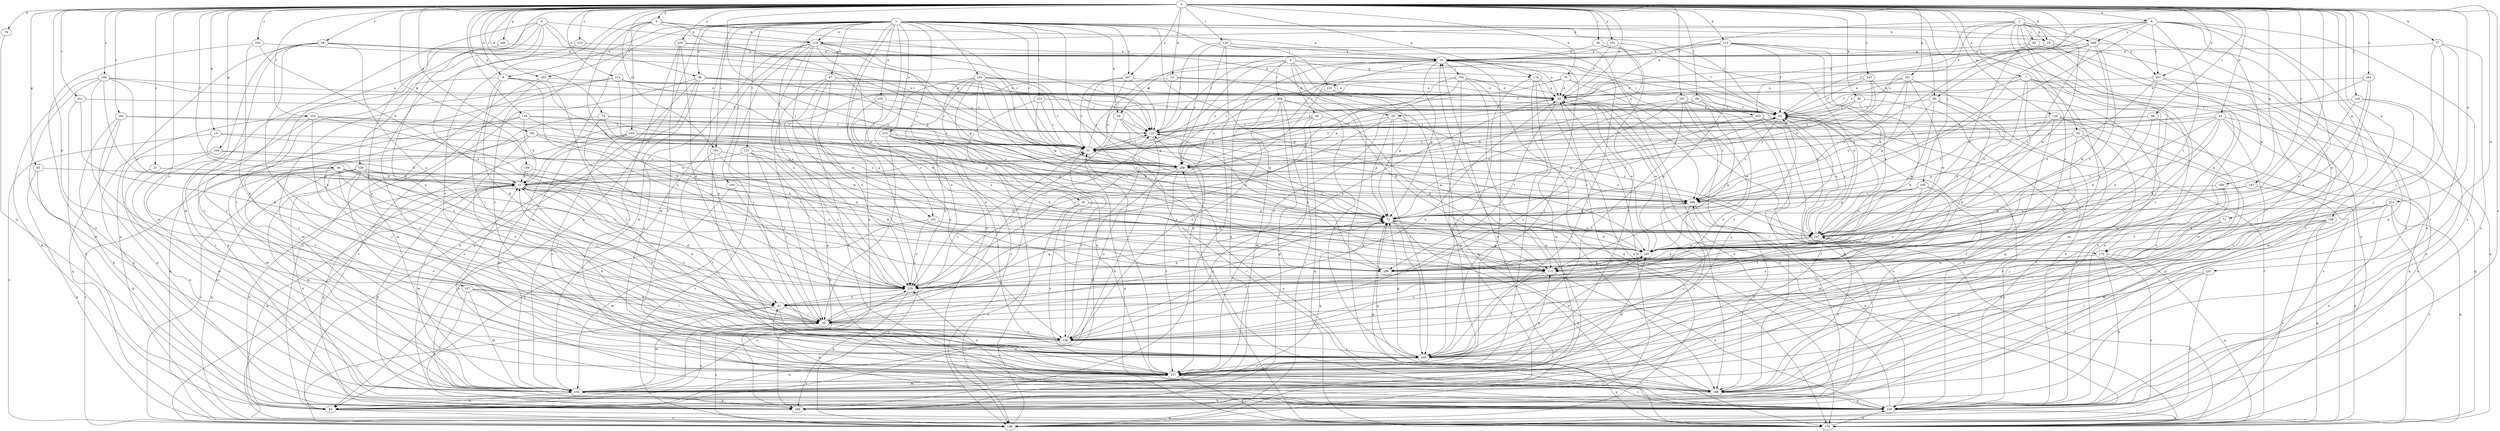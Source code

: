 strict digraph  {
0;
1;
2;
3;
4;
5;
6;
7;
8;
10;
13;
14;
19;
20;
21;
23;
26;
29;
31;
36;
37;
38;
40;
41;
43;
44;
52;
59;
60;
62;
65;
71;
72;
73;
74;
76;
77;
82;
83;
86;
90;
92;
93;
95;
100;
101;
102;
103;
104;
105;
107;
113;
114;
115;
116;
119;
120;
121;
123;
124;
125;
129;
135;
142;
146;
150;
152;
156;
158;
159;
160;
161;
164;
166;
169;
174;
175;
176;
181;
183;
185;
186;
187;
190;
191;
196;
197;
203;
204;
205;
206;
211;
214;
215;
216;
221;
227;
232;
235;
236;
243;
247;
250;
251;
255;
257;
258;
264;
267;
268;
269;
0 -> 5  [label=a];
0 -> 6  [label=a];
0 -> 7  [label=a];
0 -> 8  [label=a];
0 -> 13  [label=b];
0 -> 14  [label=b];
0 -> 19  [label=b];
0 -> 23  [label=c];
0 -> 26  [label=c];
0 -> 36  [label=d];
0 -> 43  [label=e];
0 -> 44  [label=e];
0 -> 52  [label=e];
0 -> 59  [label=f];
0 -> 60  [label=f];
0 -> 65  [label=g];
0 -> 71  [label=g];
0 -> 73  [label=h];
0 -> 74  [label=h];
0 -> 76  [label=h];
0 -> 77  [label=h];
0 -> 82  [label=h];
0 -> 86  [label=i];
0 -> 90  [label=i];
0 -> 100  [label=j];
0 -> 101  [label=j];
0 -> 107  [label=k];
0 -> 113  [label=k];
0 -> 116  [label=l];
0 -> 119  [label=l];
0 -> 120  [label=l];
0 -> 129  [label=m];
0 -> 142  [label=n];
0 -> 146  [label=n];
0 -> 150  [label=o];
0 -> 152  [label=o];
0 -> 156  [label=o];
0 -> 158  [label=p];
0 -> 159  [label=p];
0 -> 160  [label=p];
0 -> 161  [label=p];
0 -> 164  [label=p];
0 -> 169  [label=q];
0 -> 174  [label=q];
0 -> 181  [label=r];
0 -> 183  [label=r];
0 -> 187  [label=s];
0 -> 190  [label=s];
0 -> 191  [label=s];
0 -> 197  [label=t];
0 -> 203  [label=t];
0 -> 211  [label=u];
0 -> 214  [label=u];
0 -> 221  [label=v];
0 -> 227  [label=v];
0 -> 232  [label=w];
0 -> 243  [label=x];
0 -> 247  [label=x];
0 -> 250  [label=y];
0 -> 251  [label=y];
0 -> 255  [label=y];
0 -> 257  [label=y];
0 -> 264  [label=z];
0 -> 267  [label=z];
1 -> 8  [label=a];
1 -> 19  [label=b];
1 -> 29  [label=c];
1 -> 31  [label=c];
1 -> 36  [label=d];
1 -> 37  [label=d];
1 -> 38  [label=d];
1 -> 62  [label=f];
1 -> 83  [label=h];
1 -> 90  [label=i];
1 -> 101  [label=j];
1 -> 102  [label=j];
1 -> 114  [label=k];
1 -> 121  [label=l];
1 -> 123  [label=l];
1 -> 124  [label=l];
1 -> 135  [label=m];
1 -> 146  [label=n];
1 -> 166  [label=p];
1 -> 183  [label=r];
1 -> 185  [label=r];
1 -> 191  [label=s];
1 -> 196  [label=s];
1 -> 215  [label=u];
1 -> 216  [label=u];
1 -> 235  [label=w];
1 -> 236  [label=w];
1 -> 257  [label=y];
1 -> 267  [label=z];
2 -> 19  [label=b];
2 -> 20  [label=b];
2 -> 31  [label=c];
2 -> 52  [label=e];
2 -> 92  [label=i];
2 -> 93  [label=i];
2 -> 95  [label=i];
2 -> 186  [label=r];
2 -> 216  [label=u];
2 -> 227  [label=v];
2 -> 236  [label=w];
2 -> 268  [label=z];
3 -> 38  [label=d];
3 -> 40  [label=d];
3 -> 95  [label=i];
3 -> 103  [label=j];
3 -> 166  [label=p];
3 -> 174  [label=q];
3 -> 186  [label=r];
3 -> 196  [label=s];
3 -> 204  [label=t];
4 -> 20  [label=b];
4 -> 31  [label=c];
4 -> 114  [label=k];
4 -> 135  [label=m];
4 -> 156  [label=o];
4 -> 186  [label=r];
4 -> 216  [label=u];
4 -> 227  [label=v];
5 -> 10  [label=a];
5 -> 31  [label=c];
5 -> 72  [label=g];
5 -> 114  [label=k];
5 -> 146  [label=n];
5 -> 205  [label=t];
5 -> 216  [label=u];
5 -> 227  [label=v];
6 -> 52  [label=e];
6 -> 103  [label=j];
6 -> 114  [label=k];
6 -> 146  [label=n];
6 -> 156  [label=o];
6 -> 166  [label=p];
6 -> 175  [label=q];
6 -> 206  [label=t];
6 -> 257  [label=y];
6 -> 268  [label=z];
6 -> 269  [label=z];
7 -> 52  [label=e];
7 -> 62  [label=f];
7 -> 83  [label=h];
7 -> 115  [label=k];
7 -> 135  [label=m];
7 -> 156  [label=o];
7 -> 175  [label=q];
7 -> 247  [label=x];
8 -> 41  [label=d];
8 -> 52  [label=e];
8 -> 95  [label=i];
8 -> 216  [label=u];
8 -> 227  [label=v];
8 -> 236  [label=w];
10 -> 52  [label=e];
10 -> 72  [label=g];
10 -> 104  [label=j];
10 -> 105  [label=j];
10 -> 124  [label=l];
10 -> 175  [label=q];
10 -> 216  [label=u];
10 -> 227  [label=v];
10 -> 258  [label=y];
13 -> 21  [label=b];
13 -> 52  [label=e];
13 -> 115  [label=k];
13 -> 125  [label=l];
14 -> 31  [label=c];
14 -> 196  [label=s];
14 -> 216  [label=u];
14 -> 269  [label=z];
19 -> 10  [label=a];
19 -> 146  [label=n];
19 -> 186  [label=r];
19 -> 258  [label=y];
20 -> 72  [label=g];
20 -> 105  [label=j];
20 -> 125  [label=l];
20 -> 216  [label=u];
20 -> 247  [label=x];
21 -> 31  [label=c];
21 -> 41  [label=d];
21 -> 135  [label=m];
21 -> 156  [label=o];
21 -> 166  [label=p];
21 -> 176  [label=q];
21 -> 206  [label=t];
21 -> 269  [label=z];
23 -> 21  [label=b];
23 -> 135  [label=m];
26 -> 10  [label=a];
26 -> 227  [label=v];
26 -> 247  [label=x];
29 -> 72  [label=g];
29 -> 196  [label=s];
29 -> 227  [label=v];
29 -> 247  [label=x];
31 -> 10  [label=a];
31 -> 62  [label=f];
31 -> 125  [label=l];
31 -> 176  [label=q];
31 -> 186  [label=r];
31 -> 258  [label=y];
36 -> 31  [label=c];
36 -> 52  [label=e];
36 -> 83  [label=h];
36 -> 125  [label=l];
36 -> 166  [label=p];
36 -> 196  [label=s];
36 -> 227  [label=v];
36 -> 258  [label=y];
37 -> 52  [label=e];
37 -> 95  [label=i];
37 -> 125  [label=l];
37 -> 146  [label=n];
37 -> 166  [label=p];
37 -> 216  [label=u];
38 -> 72  [label=g];
38 -> 95  [label=i];
38 -> 125  [label=l];
38 -> 236  [label=w];
40 -> 115  [label=k];
40 -> 125  [label=l];
40 -> 176  [label=q];
40 -> 227  [label=v];
40 -> 258  [label=y];
41 -> 72  [label=g];
41 -> 95  [label=i];
41 -> 105  [label=j];
41 -> 135  [label=m];
41 -> 196  [label=s];
43 -> 31  [label=c];
43 -> 115  [label=k];
43 -> 125  [label=l];
43 -> 176  [label=q];
43 -> 196  [label=s];
43 -> 227  [label=v];
43 -> 236  [label=w];
43 -> 247  [label=x];
44 -> 10  [label=a];
44 -> 31  [label=c];
44 -> 105  [label=j];
44 -> 135  [label=m];
44 -> 176  [label=q];
44 -> 216  [label=u];
44 -> 227  [label=v];
52 -> 62  [label=f];
52 -> 206  [label=t];
52 -> 236  [label=w];
59 -> 62  [label=f];
59 -> 72  [label=g];
59 -> 115  [label=k];
59 -> 125  [label=l];
59 -> 156  [label=o];
60 -> 21  [label=b];
60 -> 95  [label=i];
60 -> 105  [label=j];
60 -> 156  [label=o];
60 -> 196  [label=s];
60 -> 206  [label=t];
60 -> 247  [label=x];
62 -> 125  [label=l];
62 -> 146  [label=n];
62 -> 247  [label=x];
62 -> 258  [label=y];
62 -> 269  [label=z];
65 -> 21  [label=b];
65 -> 166  [label=p];
65 -> 176  [label=q];
71 -> 105  [label=j];
71 -> 156  [label=o];
71 -> 247  [label=x];
72 -> 62  [label=f];
72 -> 105  [label=j];
72 -> 176  [label=q];
72 -> 236  [label=w];
72 -> 247  [label=x];
73 -> 31  [label=c];
73 -> 72  [label=g];
73 -> 105  [label=j];
73 -> 125  [label=l];
73 -> 216  [label=u];
74 -> 166  [label=p];
76 -> 31  [label=c];
76 -> 52  [label=e];
76 -> 166  [label=p];
76 -> 186  [label=r];
76 -> 258  [label=y];
77 -> 10  [label=a];
77 -> 95  [label=i];
77 -> 105  [label=j];
77 -> 146  [label=n];
77 -> 186  [label=r];
82 -> 31  [label=c];
82 -> 62  [label=f];
82 -> 115  [label=k];
82 -> 166  [label=p];
83 -> 21  [label=b];
83 -> 52  [label=e];
83 -> 95  [label=i];
83 -> 176  [label=q];
83 -> 196  [label=s];
86 -> 105  [label=j];
86 -> 125  [label=l];
86 -> 236  [label=w];
86 -> 258  [label=y];
90 -> 41  [label=d];
90 -> 62  [label=f];
90 -> 146  [label=n];
90 -> 236  [label=w];
90 -> 269  [label=z];
92 -> 10  [label=a];
92 -> 83  [label=h];
92 -> 186  [label=r];
92 -> 247  [label=x];
93 -> 31  [label=c];
93 -> 72  [label=g];
93 -> 135  [label=m];
93 -> 166  [label=p];
93 -> 216  [label=u];
95 -> 21  [label=b];
95 -> 31  [label=c];
95 -> 62  [label=f];
95 -> 72  [label=g];
95 -> 83  [label=h];
95 -> 156  [label=o];
95 -> 196  [label=s];
95 -> 227  [label=v];
100 -> 72  [label=g];
100 -> 135  [label=m];
100 -> 146  [label=n];
100 -> 216  [label=u];
100 -> 247  [label=x];
100 -> 269  [label=z];
101 -> 115  [label=k];
101 -> 135  [label=m];
101 -> 216  [label=u];
101 -> 247  [label=x];
102 -> 31  [label=c];
102 -> 52  [label=e];
102 -> 72  [label=g];
102 -> 115  [label=k];
102 -> 146  [label=n];
102 -> 156  [label=o];
102 -> 196  [label=s];
102 -> 206  [label=t];
102 -> 216  [label=u];
102 -> 269  [label=z];
103 -> 72  [label=g];
103 -> 105  [label=j];
103 -> 125  [label=l];
103 -> 196  [label=s];
103 -> 247  [label=x];
104 -> 21  [label=b];
104 -> 52  [label=e];
104 -> 156  [label=o];
104 -> 176  [label=q];
104 -> 186  [label=r];
104 -> 216  [label=u];
104 -> 227  [label=v];
104 -> 269  [label=z];
105 -> 21  [label=b];
105 -> 72  [label=g];
105 -> 176  [label=q];
105 -> 227  [label=v];
105 -> 236  [label=w];
107 -> 41  [label=d];
107 -> 95  [label=i];
107 -> 105  [label=j];
107 -> 135  [label=m];
107 -> 146  [label=n];
113 -> 10  [label=a];
113 -> 31  [label=c];
113 -> 41  [label=d];
113 -> 62  [label=f];
113 -> 115  [label=k];
113 -> 125  [label=l];
113 -> 176  [label=q];
113 -> 247  [label=x];
114 -> 10  [label=a];
114 -> 72  [label=g];
114 -> 105  [label=j];
114 -> 125  [label=l];
114 -> 135  [label=m];
114 -> 156  [label=o];
114 -> 206  [label=t];
114 -> 216  [label=u];
114 -> 247  [label=x];
114 -> 258  [label=y];
115 -> 72  [label=g];
115 -> 105  [label=j];
115 -> 146  [label=n];
115 -> 216  [label=u];
116 -> 21  [label=b];
116 -> 72  [label=g];
116 -> 125  [label=l];
116 -> 176  [label=q];
116 -> 227  [label=v];
116 -> 236  [label=w];
119 -> 62  [label=f];
119 -> 135  [label=m];
119 -> 146  [label=n];
119 -> 236  [label=w];
120 -> 10  [label=a];
120 -> 105  [label=j];
120 -> 125  [label=l];
120 -> 166  [label=p];
120 -> 186  [label=r];
120 -> 227  [label=v];
120 -> 258  [label=y];
121 -> 21  [label=b];
121 -> 95  [label=i];
121 -> 146  [label=n];
121 -> 196  [label=s];
121 -> 216  [label=u];
121 -> 258  [label=y];
123 -> 31  [label=c];
123 -> 62  [label=f];
123 -> 186  [label=r];
123 -> 269  [label=z];
124 -> 72  [label=g];
124 -> 176  [label=q];
125 -> 31  [label=c];
125 -> 83  [label=h];
125 -> 247  [label=x];
129 -> 105  [label=j];
129 -> 125  [label=l];
129 -> 146  [label=n];
129 -> 176  [label=q];
129 -> 196  [label=s];
129 -> 269  [label=z];
135 -> 62  [label=f];
135 -> 72  [label=g];
135 -> 83  [label=h];
135 -> 166  [label=p];
135 -> 216  [label=u];
135 -> 227  [label=v];
142 -> 31  [label=c];
142 -> 115  [label=k];
142 -> 135  [label=m];
142 -> 156  [label=o];
142 -> 206  [label=t];
146 -> 21  [label=b];
146 -> 41  [label=d];
146 -> 52  [label=e];
146 -> 62  [label=f];
146 -> 72  [label=g];
146 -> 176  [label=q];
146 -> 227  [label=v];
146 -> 258  [label=y];
150 -> 21  [label=b];
150 -> 95  [label=i];
150 -> 135  [label=m];
150 -> 146  [label=n];
150 -> 176  [label=q];
150 -> 196  [label=s];
150 -> 206  [label=t];
150 -> 227  [label=v];
150 -> 236  [label=w];
152 -> 10  [label=a];
152 -> 227  [label=v];
156 -> 21  [label=b];
156 -> 31  [label=c];
156 -> 52  [label=e];
156 -> 83  [label=h];
156 -> 105  [label=j];
158 -> 176  [label=q];
158 -> 186  [label=r];
158 -> 196  [label=s];
158 -> 227  [label=v];
158 -> 236  [label=w];
158 -> 247  [label=x];
159 -> 21  [label=b];
159 -> 115  [label=k];
160 -> 10  [label=a];
160 -> 156  [label=o];
161 -> 52  [label=e];
161 -> 62  [label=f];
161 -> 72  [label=g];
161 -> 115  [label=k];
161 -> 236  [label=w];
161 -> 269  [label=z];
164 -> 21  [label=b];
164 -> 135  [label=m];
164 -> 146  [label=n];
164 -> 258  [label=y];
166 -> 10  [label=a];
169 -> 41  [label=d];
169 -> 105  [label=j];
169 -> 269  [label=z];
174 -> 52  [label=e];
174 -> 105  [label=j];
174 -> 135  [label=m];
174 -> 176  [label=q];
174 -> 227  [label=v];
175 -> 146  [label=n];
175 -> 176  [label=q];
175 -> 196  [label=s];
175 -> 206  [label=t];
175 -> 216  [label=u];
176 -> 52  [label=e];
176 -> 62  [label=f];
176 -> 125  [label=l];
176 -> 146  [label=n];
176 -> 247  [label=x];
181 -> 83  [label=h];
181 -> 125  [label=l];
181 -> 166  [label=p];
181 -> 176  [label=q];
181 -> 269  [label=z];
183 -> 52  [label=e];
183 -> 83  [label=h];
183 -> 105  [label=j];
183 -> 135  [label=m];
185 -> 83  [label=h];
185 -> 95  [label=i];
185 -> 269  [label=z];
186 -> 21  [label=b];
186 -> 62  [label=f];
186 -> 72  [label=g];
186 -> 83  [label=h];
186 -> 146  [label=n];
186 -> 216  [label=u];
186 -> 227  [label=v];
186 -> 247  [label=x];
186 -> 269  [label=z];
187 -> 176  [label=q];
187 -> 247  [label=x];
187 -> 269  [label=z];
190 -> 52  [label=e];
190 -> 62  [label=f];
190 -> 83  [label=h];
190 -> 95  [label=i];
190 -> 135  [label=m];
190 -> 216  [label=u];
190 -> 247  [label=x];
191 -> 105  [label=j];
191 -> 216  [label=u];
191 -> 227  [label=v];
191 -> 258  [label=y];
196 -> 10  [label=a];
196 -> 52  [label=e];
196 -> 125  [label=l];
197 -> 21  [label=b];
197 -> 62  [label=f];
197 -> 105  [label=j];
197 -> 156  [label=o];
197 -> 166  [label=p];
197 -> 236  [label=w];
197 -> 269  [label=z];
203 -> 115  [label=k];
203 -> 125  [label=l];
203 -> 156  [label=o];
203 -> 166  [label=p];
203 -> 206  [label=t];
203 -> 227  [label=v];
204 -> 31  [label=c];
204 -> 62  [label=f];
204 -> 105  [label=j];
204 -> 135  [label=m];
204 -> 156  [label=o];
204 -> 166  [label=p];
204 -> 196  [label=s];
205 -> 31  [label=c];
205 -> 72  [label=g];
205 -> 135  [label=m];
205 -> 196  [label=s];
205 -> 227  [label=v];
205 -> 247  [label=x];
206 -> 125  [label=l];
211 -> 52  [label=e];
211 -> 125  [label=l];
211 -> 135  [label=m];
211 -> 166  [label=p];
211 -> 236  [label=w];
211 -> 258  [label=y];
214 -> 72  [label=g];
214 -> 135  [label=m];
214 -> 146  [label=n];
214 -> 156  [label=o];
214 -> 176  [label=q];
214 -> 196  [label=s];
214 -> 206  [label=t];
215 -> 31  [label=c];
215 -> 95  [label=i];
215 -> 105  [label=j];
215 -> 115  [label=k];
215 -> 216  [label=u];
215 -> 269  [label=z];
216 -> 41  [label=d];
216 -> 52  [label=e];
216 -> 72  [label=g];
216 -> 166  [label=p];
221 -> 41  [label=d];
221 -> 62  [label=f];
221 -> 83  [label=h];
227 -> 31  [label=c];
227 -> 115  [label=k];
227 -> 135  [label=m];
227 -> 176  [label=q];
227 -> 186  [label=r];
227 -> 236  [label=w];
227 -> 269  [label=z];
232 -> 105  [label=j];
232 -> 186  [label=r];
232 -> 196  [label=s];
232 -> 216  [label=u];
235 -> 62  [label=f];
235 -> 156  [label=o];
235 -> 196  [label=s];
236 -> 52  [label=e];
236 -> 115  [label=k];
236 -> 156  [label=o];
236 -> 206  [label=t];
243 -> 21  [label=b];
243 -> 52  [label=e];
243 -> 62  [label=f];
243 -> 146  [label=n];
243 -> 258  [label=y];
247 -> 10  [label=a];
247 -> 115  [label=k];
247 -> 236  [label=w];
250 -> 10  [label=a];
250 -> 21  [label=b];
250 -> 146  [label=n];
250 -> 156  [label=o];
251 -> 10  [label=a];
251 -> 31  [label=c];
251 -> 52  [label=e];
251 -> 62  [label=f];
255 -> 10  [label=a];
255 -> 41  [label=d];
255 -> 186  [label=r];
255 -> 227  [label=v];
255 -> 258  [label=y];
257 -> 52  [label=e];
257 -> 176  [label=q];
257 -> 206  [label=t];
257 -> 227  [label=v];
257 -> 247  [label=x];
258 -> 21  [label=b];
258 -> 31  [label=c];
258 -> 52  [label=e];
258 -> 156  [label=o];
258 -> 227  [label=v];
258 -> 269  [label=z];
264 -> 52  [label=e];
264 -> 206  [label=t];
264 -> 236  [label=w];
264 -> 258  [label=y];
267 -> 31  [label=c];
267 -> 52  [label=e];
267 -> 72  [label=g];
267 -> 125  [label=l];
267 -> 258  [label=y];
268 -> 10  [label=a];
268 -> 62  [label=f];
268 -> 115  [label=k];
268 -> 166  [label=p];
268 -> 206  [label=t];
268 -> 247  [label=x];
268 -> 269  [label=z];
269 -> 72  [label=g];
269 -> 146  [label=n];
269 -> 227  [label=v];
}
